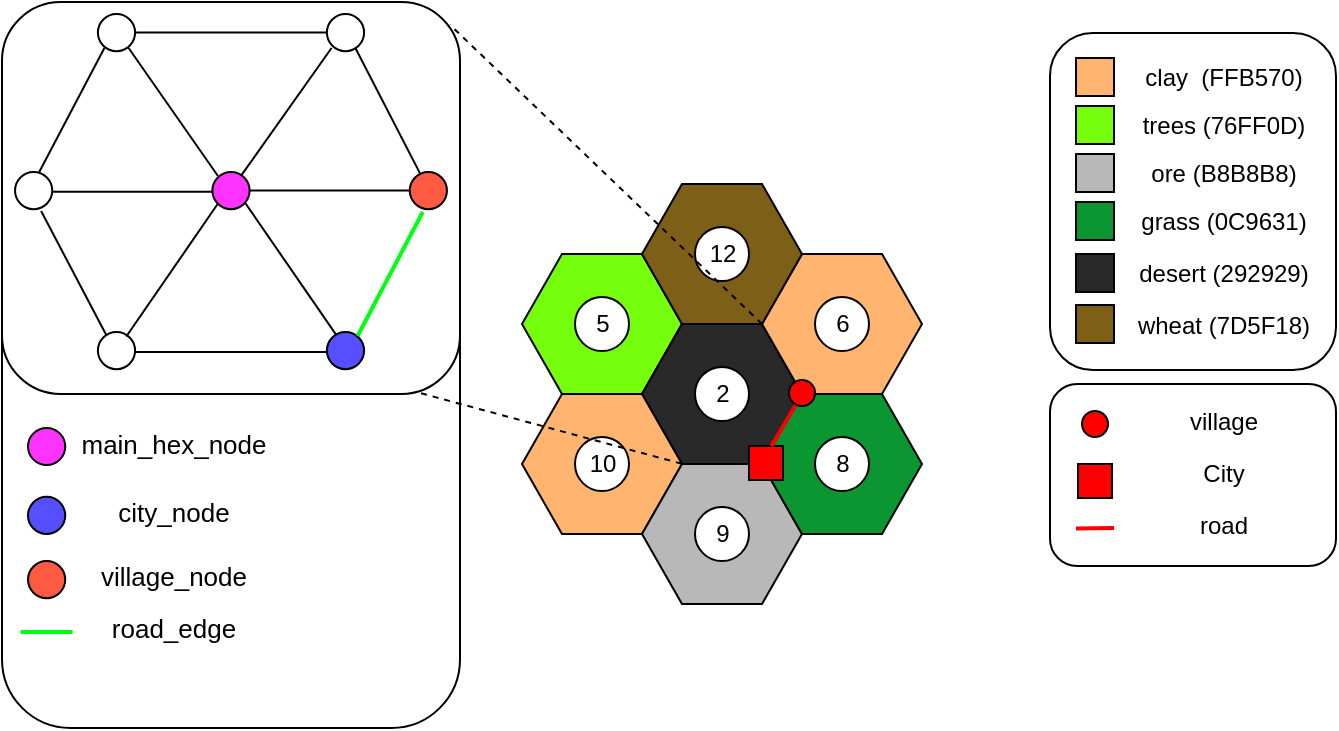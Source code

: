 <mxfile version="23.1.1" type="device">
  <diagram name="Page-1" id="3LR8V53vhSqwHMb5I33U">
    <mxGraphModel dx="683" dy="372" grid="0" gridSize="10" guides="1" tooltips="1" connect="1" arrows="1" fold="1" page="1" pageScale="1" pageWidth="850" pageHeight="1100" math="0" shadow="0">
      <root>
        <mxCell id="0" />
        <mxCell id="1" parent="0" />
        <mxCell id="AJbrOTF5VmKrxKlWtQ_G-77" value="" style="rounded=1;whiteSpace=wrap;html=1;" vertex="1" parent="1">
          <mxGeometry x="140" y="289.5" width="229" height="237.5" as="geometry" />
        </mxCell>
        <mxCell id="AJbrOTF5VmKrxKlWtQ_G-2" value="" style="shape=hexagon;perimeter=hexagonPerimeter2;whiteSpace=wrap;html=1;fixedSize=1;fillColor=#76FF0D;" vertex="1" parent="1">
          <mxGeometry x="400" y="290" width="80" height="70" as="geometry" />
        </mxCell>
        <mxCell id="AJbrOTF5VmKrxKlWtQ_G-3" value="" style="shape=hexagon;perimeter=hexagonPerimeter2;whiteSpace=wrap;html=1;fixedSize=1;fillColor=#292929;" vertex="1" parent="1">
          <mxGeometry x="460" y="325" width="80" height="70" as="geometry" />
        </mxCell>
        <mxCell id="AJbrOTF5VmKrxKlWtQ_G-4" value="" style="shape=hexagon;perimeter=hexagonPerimeter2;whiteSpace=wrap;html=1;fixedSize=1;fillColor=#FFB570;" vertex="1" parent="1">
          <mxGeometry x="400" y="360" width="80" height="70" as="geometry" />
        </mxCell>
        <mxCell id="AJbrOTF5VmKrxKlWtQ_G-5" value="" style="shape=hexagon;perimeter=hexagonPerimeter2;whiteSpace=wrap;html=1;fixedSize=1;fillColor=#B8B8B8;" vertex="1" parent="1">
          <mxGeometry x="460" y="395" width="80" height="70" as="geometry" />
        </mxCell>
        <mxCell id="AJbrOTF5VmKrxKlWtQ_G-6" value="" style="shape=hexagon;perimeter=hexagonPerimeter2;whiteSpace=wrap;html=1;fixedSize=1;fillColor=#0C9631;" vertex="1" parent="1">
          <mxGeometry x="520" y="360" width="80" height="70" as="geometry" />
        </mxCell>
        <mxCell id="AJbrOTF5VmKrxKlWtQ_G-7" value="" style="shape=hexagon;perimeter=hexagonPerimeter2;whiteSpace=wrap;html=1;fixedSize=1;fillColor=#FFB570;" vertex="1" parent="1">
          <mxGeometry x="520" y="290" width="80" height="70" as="geometry" />
        </mxCell>
        <mxCell id="AJbrOTF5VmKrxKlWtQ_G-8" value="" style="shape=hexagon;perimeter=hexagonPerimeter2;whiteSpace=wrap;html=1;fixedSize=1;fillColor=#7D5F18;" vertex="1" parent="1">
          <mxGeometry x="460" y="255" width="80" height="70" as="geometry" />
        </mxCell>
        <mxCell id="AJbrOTF5VmKrxKlWtQ_G-10" value="12" style="ellipse;whiteSpace=wrap;html=1;aspect=fixed;" vertex="1" parent="1">
          <mxGeometry x="486.5" y="276.5" width="27" height="27" as="geometry" />
        </mxCell>
        <mxCell id="AJbrOTF5VmKrxKlWtQ_G-11" value="6" style="ellipse;whiteSpace=wrap;html=1;aspect=fixed;" vertex="1" parent="1">
          <mxGeometry x="546.5" y="311.5" width="27" height="27" as="geometry" />
        </mxCell>
        <mxCell id="AJbrOTF5VmKrxKlWtQ_G-12" value="5" style="ellipse;whiteSpace=wrap;html=1;aspect=fixed;" vertex="1" parent="1">
          <mxGeometry x="426.5" y="311.5" width="27" height="27" as="geometry" />
        </mxCell>
        <mxCell id="AJbrOTF5VmKrxKlWtQ_G-13" value="8" style="ellipse;whiteSpace=wrap;html=1;aspect=fixed;" vertex="1" parent="1">
          <mxGeometry x="546.5" y="381.5" width="27" height="27" as="geometry" />
        </mxCell>
        <mxCell id="AJbrOTF5VmKrxKlWtQ_G-14" value="10" style="ellipse;whiteSpace=wrap;html=1;aspect=fixed;" vertex="1" parent="1">
          <mxGeometry x="426.5" y="381.5" width="27" height="27" as="geometry" />
        </mxCell>
        <mxCell id="AJbrOTF5VmKrxKlWtQ_G-15" value="9" style="ellipse;whiteSpace=wrap;html=1;aspect=fixed;" vertex="1" parent="1">
          <mxGeometry x="486.5" y="416.5" width="27" height="27" as="geometry" />
        </mxCell>
        <mxCell id="AJbrOTF5VmKrxKlWtQ_G-16" value="2" style="ellipse;whiteSpace=wrap;html=1;aspect=fixed;" vertex="1" parent="1">
          <mxGeometry x="486.5" y="346.5" width="27" height="27" as="geometry" />
        </mxCell>
        <mxCell id="AJbrOTF5VmKrxKlWtQ_G-22" value="" style="rounded=1;whiteSpace=wrap;html=1;" vertex="1" parent="1">
          <mxGeometry x="664" y="179.5" width="143" height="168.5" as="geometry" />
        </mxCell>
        <mxCell id="AJbrOTF5VmKrxKlWtQ_G-23" value="" style="whiteSpace=wrap;html=1;aspect=fixed;fillColor=#FFB570;" vertex="1" parent="1">
          <mxGeometry x="677" y="192" width="19" height="19" as="geometry" />
        </mxCell>
        <mxCell id="AJbrOTF5VmKrxKlWtQ_G-24" value="" style="whiteSpace=wrap;html=1;aspect=fixed;fillColor=#76FF0D;" vertex="1" parent="1">
          <mxGeometry x="677" y="216" width="19" height="19" as="geometry" />
        </mxCell>
        <mxCell id="AJbrOTF5VmKrxKlWtQ_G-25" value="" style="whiteSpace=wrap;html=1;aspect=fixed;fillColor=#B8B8B8;" vertex="1" parent="1">
          <mxGeometry x="677" y="240" width="19" height="19" as="geometry" />
        </mxCell>
        <mxCell id="AJbrOTF5VmKrxKlWtQ_G-26" value="" style="whiteSpace=wrap;html=1;aspect=fixed;fillColor=#0C9631;" vertex="1" parent="1">
          <mxGeometry x="677" y="264" width="19" height="19" as="geometry" />
        </mxCell>
        <mxCell id="AJbrOTF5VmKrxKlWtQ_G-27" value="" style="whiteSpace=wrap;html=1;aspect=fixed;fillColor=#292929;" vertex="1" parent="1">
          <mxGeometry x="677" y="290" width="19" height="19" as="geometry" />
        </mxCell>
        <mxCell id="AJbrOTF5VmKrxKlWtQ_G-28" value="" style="whiteSpace=wrap;html=1;aspect=fixed;fillColor=#7D5F18;" vertex="1" parent="1">
          <mxGeometry x="677" y="315.5" width="19" height="19" as="geometry" />
        </mxCell>
        <mxCell id="AJbrOTF5VmKrxKlWtQ_G-29" value="clay&amp;nbsp; (FFB570)" style="text;html=1;strokeColor=none;fillColor=none;align=center;verticalAlign=middle;whiteSpace=wrap;rounded=0;" vertex="1" parent="1">
          <mxGeometry x="700" y="191.5" width="102" height="20" as="geometry" />
        </mxCell>
        <mxCell id="AJbrOTF5VmKrxKlWtQ_G-30" value="trees (76FF0D)" style="text;html=1;strokeColor=none;fillColor=none;align=center;verticalAlign=middle;whiteSpace=wrap;rounded=0;" vertex="1" parent="1">
          <mxGeometry x="700" y="215.5" width="102" height="20" as="geometry" />
        </mxCell>
        <mxCell id="AJbrOTF5VmKrxKlWtQ_G-31" value="ore (B8B8B8)" style="text;html=1;strokeColor=none;fillColor=none;align=center;verticalAlign=middle;whiteSpace=wrap;rounded=0;" vertex="1" parent="1">
          <mxGeometry x="700" y="239.5" width="102" height="20" as="geometry" />
        </mxCell>
        <mxCell id="AJbrOTF5VmKrxKlWtQ_G-32" value="grass (0C9631)" style="text;html=1;strokeColor=none;fillColor=none;align=center;verticalAlign=middle;whiteSpace=wrap;rounded=0;" vertex="1" parent="1">
          <mxGeometry x="700" y="263.5" width="102" height="20" as="geometry" />
        </mxCell>
        <mxCell id="AJbrOTF5VmKrxKlWtQ_G-33" value="desert (292929)" style="text;html=1;strokeColor=none;fillColor=none;align=center;verticalAlign=middle;whiteSpace=wrap;rounded=0;" vertex="1" parent="1">
          <mxGeometry x="700" y="289.5" width="102" height="20" as="geometry" />
        </mxCell>
        <mxCell id="AJbrOTF5VmKrxKlWtQ_G-34" value="wheat (7D5F18)" style="text;html=1;strokeColor=none;fillColor=none;align=center;verticalAlign=middle;whiteSpace=wrap;rounded=0;" vertex="1" parent="1">
          <mxGeometry x="700" y="315.5" width="102" height="20" as="geometry" />
        </mxCell>
        <mxCell id="AJbrOTF5VmKrxKlWtQ_G-36" value="" style="rounded=1;whiteSpace=wrap;html=1;" vertex="1" parent="1">
          <mxGeometry x="664" y="355" width="143" height="91" as="geometry" />
        </mxCell>
        <mxCell id="AJbrOTF5VmKrxKlWtQ_G-37" value="" style="whiteSpace=wrap;html=1;aspect=fixed;fillColor=#FF0000;" vertex="1" parent="1">
          <mxGeometry x="513.5" y="386" width="17" height="17" as="geometry" />
        </mxCell>
        <mxCell id="AJbrOTF5VmKrxKlWtQ_G-38" value="" style="ellipse;whiteSpace=wrap;html=1;aspect=fixed;fillColor=#FF0000;" vertex="1" parent="1">
          <mxGeometry x="533.5" y="353" width="13" height="13" as="geometry" />
        </mxCell>
        <mxCell id="AJbrOTF5VmKrxKlWtQ_G-39" value="" style="endArrow=none;html=1;rounded=1;strokeColor=#FF0000;exitX=0.059;exitY=0.378;exitDx=0;exitDy=0;exitPerimeter=0;entryX=0.21;entryY=0.087;entryDx=0;entryDy=0;entryPerimeter=0;curved=0;strokeWidth=2;" edge="1" parent="1">
          <mxGeometry width="50" height="50" relative="1" as="geometry">
            <mxPoint x="524.72" y="385.96" as="sourcePoint" />
            <mxPoint x="536.8" y="365.59" as="targetPoint" />
          </mxGeometry>
        </mxCell>
        <mxCell id="AJbrOTF5VmKrxKlWtQ_G-40" value="" style="ellipse;whiteSpace=wrap;html=1;aspect=fixed;fillColor=#FF0000;" vertex="1" parent="1">
          <mxGeometry x="680" y="368.5" width="13" height="13" as="geometry" />
        </mxCell>
        <mxCell id="AJbrOTF5VmKrxKlWtQ_G-41" value="" style="whiteSpace=wrap;html=1;aspect=fixed;fillColor=#FF0000;" vertex="1" parent="1">
          <mxGeometry x="678" y="395" width="17" height="17" as="geometry" />
        </mxCell>
        <mxCell id="AJbrOTF5VmKrxKlWtQ_G-42" value="" style="endArrow=none;html=1;rounded=1;strokeColor=#FF0000;exitX=0.059;exitY=0.378;exitDx=0;exitDy=0;exitPerimeter=0;curved=0;strokeWidth=2;" edge="1" parent="1">
          <mxGeometry width="50" height="50" relative="1" as="geometry">
            <mxPoint x="696" y="427" as="sourcePoint" />
            <mxPoint x="677" y="427.271" as="targetPoint" />
          </mxGeometry>
        </mxCell>
        <mxCell id="AJbrOTF5VmKrxKlWtQ_G-43" value="village" style="text;html=1;strokeColor=none;fillColor=none;align=center;verticalAlign=middle;whiteSpace=wrap;rounded=0;" vertex="1" parent="1">
          <mxGeometry x="700" y="364" width="102" height="20" as="geometry" />
        </mxCell>
        <mxCell id="AJbrOTF5VmKrxKlWtQ_G-44" value="City" style="text;html=1;strokeColor=none;fillColor=none;align=center;verticalAlign=middle;whiteSpace=wrap;rounded=0;" vertex="1" parent="1">
          <mxGeometry x="700" y="390" width="102" height="20" as="geometry" />
        </mxCell>
        <mxCell id="AJbrOTF5VmKrxKlWtQ_G-45" value="road" style="text;html=1;strokeColor=none;fillColor=none;align=center;verticalAlign=middle;whiteSpace=wrap;rounded=0;" vertex="1" parent="1">
          <mxGeometry x="700" y="416" width="102" height="20" as="geometry" />
        </mxCell>
        <mxCell id="AJbrOTF5VmKrxKlWtQ_G-71" value="&lt;div style=&quot;font-size: 13px;&quot;&gt;&lt;font style=&quot;font-size: 13px;&quot;&gt;main_hex_node&lt;/font&gt;&lt;/div&gt;" style="text;html=1;strokeColor=none;fillColor=none;align=center;verticalAlign=middle;whiteSpace=wrap;rounded=0;fontSize=13;" vertex="1" parent="1">
          <mxGeometry x="184" y="373.5" width="84" height="22.75" as="geometry" />
        </mxCell>
        <mxCell id="AJbrOTF5VmKrxKlWtQ_G-73" value="" style="group" vertex="1" connectable="0" parent="1">
          <mxGeometry x="140" y="164" width="229" height="196" as="geometry" />
        </mxCell>
        <mxCell id="AJbrOTF5VmKrxKlWtQ_G-47" value="" style="rounded=1;whiteSpace=wrap;html=1;" vertex="1" parent="AJbrOTF5VmKrxKlWtQ_G-73">
          <mxGeometry width="229" height="196" as="geometry" />
        </mxCell>
        <mxCell id="AJbrOTF5VmKrxKlWtQ_G-48" value="" style="ellipse;whiteSpace=wrap;html=1;aspect=fixed;fillColor=#FF33FF;" vertex="1" parent="AJbrOTF5VmKrxKlWtQ_G-73">
          <mxGeometry x="105.191" y="85" width="18.618" height="18.618" as="geometry" />
        </mxCell>
        <mxCell id="AJbrOTF5VmKrxKlWtQ_G-49" value="" style="ellipse;whiteSpace=wrap;html=1;aspect=fixed;" vertex="1" parent="AJbrOTF5VmKrxKlWtQ_G-73">
          <mxGeometry x="162.441" y="6" width="18.618" height="18.618" as="geometry" />
        </mxCell>
        <mxCell id="AJbrOTF5VmKrxKlWtQ_G-50" value="" style="ellipse;whiteSpace=wrap;html=1;aspect=fixed;" vertex="1" parent="AJbrOTF5VmKrxKlWtQ_G-73">
          <mxGeometry x="47.941" y="6" width="18.618" height="18.618" as="geometry" />
        </mxCell>
        <mxCell id="AJbrOTF5VmKrxKlWtQ_G-51" value="" style="ellipse;whiteSpace=wrap;html=1;aspect=fixed;fillColor=#FF5B42;" vertex="1" parent="AJbrOTF5VmKrxKlWtQ_G-73">
          <mxGeometry x="203.866" y="85" width="18.618" height="18.618" as="geometry" />
        </mxCell>
        <mxCell id="AJbrOTF5VmKrxKlWtQ_G-52" value="" style="ellipse;whiteSpace=wrap;html=1;aspect=fixed;" vertex="1" parent="AJbrOTF5VmKrxKlWtQ_G-73">
          <mxGeometry x="6.516" y="85" width="18.618" height="18.618" as="geometry" />
        </mxCell>
        <mxCell id="AJbrOTF5VmKrxKlWtQ_G-54" value="" style="ellipse;whiteSpace=wrap;html=1;aspect=fixed;fillColor=#554FFF;" vertex="1" parent="AJbrOTF5VmKrxKlWtQ_G-73">
          <mxGeometry x="162.441" y="165" width="18.618" height="18.618" as="geometry" />
        </mxCell>
        <mxCell id="AJbrOTF5VmKrxKlWtQ_G-55" value="" style="ellipse;whiteSpace=wrap;html=1;aspect=fixed;" vertex="1" parent="AJbrOTF5VmKrxKlWtQ_G-73">
          <mxGeometry x="47.941" y="165" width="18.618" height="18.618" as="geometry" />
        </mxCell>
        <mxCell id="AJbrOTF5VmKrxKlWtQ_G-59" value="" style="endArrow=none;html=1;rounded=0;entryX=0;entryY=0.5;entryDx=0;entryDy=0;exitX=1;exitY=0.5;exitDx=0;exitDy=0;" edge="1" parent="AJbrOTF5VmKrxKlWtQ_G-73" source="AJbrOTF5VmKrxKlWtQ_G-50" target="AJbrOTF5VmKrxKlWtQ_G-49">
          <mxGeometry width="50" height="50" relative="1" as="geometry">
            <mxPoint x="94.951" y="61" as="sourcePoint" />
            <mxPoint x="141.496" y="11" as="targetPoint" />
          </mxGeometry>
        </mxCell>
        <mxCell id="AJbrOTF5VmKrxKlWtQ_G-60" value="" style="endArrow=none;html=1;rounded=0;entryX=0;entryY=0.5;entryDx=0;entryDy=0;exitX=1;exitY=0.5;exitDx=0;exitDy=0;" edge="1" parent="AJbrOTF5VmKrxKlWtQ_G-73">
          <mxGeometry width="50" height="50" relative="1" as="geometry">
            <mxPoint x="66.559" y="175" as="sourcePoint" />
            <mxPoint x="162.441" y="175" as="targetPoint" />
          </mxGeometry>
        </mxCell>
        <mxCell id="AJbrOTF5VmKrxKlWtQ_G-61" value="" style="endArrow=none;html=1;rounded=0;entryX=0.283;entryY=0.05;entryDx=0;entryDy=0;exitX=0.758;exitY=0.9;exitDx=0;exitDy=0;entryPerimeter=0;exitPerimeter=0;" edge="1" parent="AJbrOTF5VmKrxKlWtQ_G-73" source="AJbrOTF5VmKrxKlWtQ_G-49" target="AJbrOTF5VmKrxKlWtQ_G-51">
          <mxGeometry width="50" height="50" relative="1" as="geometry">
            <mxPoint x="118.224" y="48" as="sourcePoint" />
            <mxPoint x="214.106" y="48" as="targetPoint" />
          </mxGeometry>
        </mxCell>
        <mxCell id="AJbrOTF5VmKrxKlWtQ_G-62" value="" style="endArrow=none;html=1;rounded=0;entryX=0.283;entryY=0.05;entryDx=0;entryDy=0;exitX=0.758;exitY=0.9;exitDx=0;exitDy=0;entryPerimeter=0;exitPerimeter=0;" edge="1" parent="AJbrOTF5VmKrxKlWtQ_G-73">
          <mxGeometry width="50" height="50" relative="1" as="geometry">
            <mxPoint x="19.549" y="104.5" as="sourcePoint" />
            <mxPoint x="52.13" y="166.5" as="targetPoint" />
          </mxGeometry>
        </mxCell>
        <mxCell id="AJbrOTF5VmKrxKlWtQ_G-63" value="" style="endArrow=none;html=1;rounded=0;entryX=0.283;entryY=0.05;entryDx=0;entryDy=0;exitX=0.758;exitY=0.9;exitDx=0;exitDy=0;entryPerimeter=0;exitPerimeter=0;strokeColor=#00FF11;strokeWidth=2;" edge="1" parent="AJbrOTF5VmKrxKlWtQ_G-73">
          <mxGeometry width="50" height="50" relative="1" as="geometry">
            <mxPoint x="210.382" y="105" as="sourcePoint" />
            <mxPoint x="177.801" y="167" as="targetPoint" />
          </mxGeometry>
        </mxCell>
        <mxCell id="AJbrOTF5VmKrxKlWtQ_G-64" value="" style="endArrow=none;html=1;rounded=0;entryX=0.283;entryY=0.05;entryDx=0;entryDy=0;exitX=0.758;exitY=0.9;exitDx=0;exitDy=0;entryPerimeter=0;exitPerimeter=0;" edge="1" parent="AJbrOTF5VmKrxKlWtQ_G-73">
          <mxGeometry width="50" height="50" relative="1" as="geometry">
            <mxPoint x="51.199" y="23" as="sourcePoint" />
            <mxPoint x="18.618" y="85" as="targetPoint" />
          </mxGeometry>
        </mxCell>
        <mxCell id="AJbrOTF5VmKrxKlWtQ_G-65" value="" style="endArrow=none;html=1;rounded=0;entryX=0.781;entryY=0.086;entryDx=0;entryDy=0;entryPerimeter=0;" edge="1" parent="AJbrOTF5VmKrxKlWtQ_G-73" target="AJbrOTF5VmKrxKlWtQ_G-48">
          <mxGeometry width="50" height="50" relative="1" as="geometry">
            <mxPoint x="164.768" y="23" as="sourcePoint" />
            <mxPoint x="121.016" y="88" as="targetPoint" />
          </mxGeometry>
        </mxCell>
        <mxCell id="AJbrOTF5VmKrxKlWtQ_G-66" value="" style="endArrow=none;html=1;rounded=0;entryX=0.763;entryY=0.121;entryDx=0;entryDy=0;entryPerimeter=0;exitX=0;exitY=1;exitDx=0;exitDy=0;" edge="1" parent="AJbrOTF5VmKrxKlWtQ_G-73" source="AJbrOTF5VmKrxKlWtQ_G-48" target="AJbrOTF5VmKrxKlWtQ_G-55">
          <mxGeometry width="50" height="50" relative="1" as="geometry">
            <mxPoint x="107.984" y="101.5" as="sourcePoint" />
            <mxPoint x="64.232" y="166.5" as="targetPoint" />
          </mxGeometry>
        </mxCell>
        <mxCell id="AJbrOTF5VmKrxKlWtQ_G-67" value="" style="endArrow=none;html=1;rounded=0;entryX=0.241;entryY=0.063;entryDx=0;entryDy=0;entryPerimeter=0;exitX=0.882;exitY=0.832;exitDx=0;exitDy=0;exitPerimeter=0;" edge="1" parent="AJbrOTF5VmKrxKlWtQ_G-73" source="AJbrOTF5VmKrxKlWtQ_G-48" target="AJbrOTF5VmKrxKlWtQ_G-54">
          <mxGeometry width="50" height="50" relative="1" as="geometry">
            <mxPoint x="121.016" y="102.5" as="sourcePoint" />
            <mxPoint x="165.699" y="166.5" as="targetPoint" />
          </mxGeometry>
        </mxCell>
        <mxCell id="AJbrOTF5VmKrxKlWtQ_G-68" value="" style="endArrow=none;html=1;rounded=0;entryX=0.241;entryY=0.063;entryDx=0;entryDy=0;entryPerimeter=0;exitX=0.882;exitY=0.832;exitDx=0;exitDy=0;exitPerimeter=0;" edge="1" parent="AJbrOTF5VmKrxKlWtQ_G-73">
          <mxGeometry width="50" height="50" relative="1" as="geometry">
            <mxPoint x="63.301" y="23" as="sourcePoint" />
            <mxPoint x="107.984" y="87" as="targetPoint" />
          </mxGeometry>
        </mxCell>
        <mxCell id="AJbrOTF5VmKrxKlWtQ_G-69" value="" style="endArrow=none;html=1;rounded=0;entryX=0;entryY=0.5;entryDx=0;entryDy=0;exitX=1;exitY=0.5;exitDx=0;exitDy=0;" edge="1" parent="AJbrOTF5VmKrxKlWtQ_G-73" source="AJbrOTF5VmKrxKlWtQ_G-48" target="AJbrOTF5VmKrxKlWtQ_G-51">
          <mxGeometry width="50" height="50" relative="1" as="geometry">
            <mxPoint x="102.398" y="108" as="sourcePoint" />
            <mxPoint x="148.943" y="58" as="targetPoint" />
          </mxGeometry>
        </mxCell>
        <mxCell id="AJbrOTF5VmKrxKlWtQ_G-70" value="" style="endArrow=none;html=1;rounded=0;entryX=0;entryY=0.5;entryDx=0;entryDy=0;exitX=1;exitY=0.5;exitDx=0;exitDy=0;" edge="1" parent="AJbrOTF5VmKrxKlWtQ_G-73">
          <mxGeometry width="50" height="50" relative="1" as="geometry">
            <mxPoint x="25.134" y="94.88" as="sourcePoint" />
            <mxPoint x="105.191" y="94.88" as="targetPoint" />
          </mxGeometry>
        </mxCell>
        <mxCell id="AJbrOTF5VmKrxKlWtQ_G-74" value="" style="endArrow=none;dashed=1;html=1;rounded=0;entryX=0.978;entryY=0.058;entryDx=0;entryDy=0;entryPerimeter=0;exitX=0;exitY=0.5;exitDx=0;exitDy=0;" edge="1" parent="1" source="AJbrOTF5VmKrxKlWtQ_G-7" target="AJbrOTF5VmKrxKlWtQ_G-47">
          <mxGeometry width="50" height="50" relative="1" as="geometry">
            <mxPoint x="234" y="328" as="sourcePoint" />
            <mxPoint x="284" y="278" as="targetPoint" />
          </mxGeometry>
        </mxCell>
        <mxCell id="AJbrOTF5VmKrxKlWtQ_G-75" value="" style="endArrow=none;dashed=1;html=1;rounded=0;entryX=0.905;entryY=0.995;entryDx=0;entryDy=0;entryPerimeter=0;exitX=0.248;exitY=0.998;exitDx=0;exitDy=0;exitPerimeter=0;" edge="1" parent="1" source="AJbrOTF5VmKrxKlWtQ_G-3" target="AJbrOTF5VmKrxKlWtQ_G-47">
          <mxGeometry width="50" height="50" relative="1" as="geometry">
            <mxPoint x="464" y="426.5" as="sourcePoint" />
            <mxPoint x="308" y="276.5" as="targetPoint" />
          </mxGeometry>
        </mxCell>
        <mxCell id="AJbrOTF5VmKrxKlWtQ_G-78" value="" style="ellipse;whiteSpace=wrap;html=1;aspect=fixed;fillColor=#FF33FF;" vertex="1" parent="1">
          <mxGeometry x="153.001" y="376.94" width="18.618" height="18.618" as="geometry" />
        </mxCell>
        <mxCell id="AJbrOTF5VmKrxKlWtQ_G-79" value="" style="ellipse;whiteSpace=wrap;html=1;aspect=fixed;fillColor=#554FFF;" vertex="1" parent="1">
          <mxGeometry x="153.001" y="411.38" width="18.618" height="18.618" as="geometry" />
        </mxCell>
        <mxCell id="AJbrOTF5VmKrxKlWtQ_G-80" value="" style="ellipse;whiteSpace=wrap;html=1;aspect=fixed;fillColor=#FF5B42;" vertex="1" parent="1">
          <mxGeometry x="153.006" y="443.5" width="18.618" height="18.618" as="geometry" />
        </mxCell>
        <mxCell id="AJbrOTF5VmKrxKlWtQ_G-83" value="" style="endArrow=none;html=1;rounded=0;strokeColor=#00FF11;strokeWidth=2;" edge="1" parent="1">
          <mxGeometry width="50" height="50" relative="1" as="geometry">
            <mxPoint x="175.31" y="479" as="sourcePoint" />
            <mxPoint x="149.31" y="479" as="targetPoint" />
          </mxGeometry>
        </mxCell>
        <mxCell id="AJbrOTF5VmKrxKlWtQ_G-84" value="city_node" style="text;html=1;strokeColor=none;fillColor=none;align=center;verticalAlign=middle;whiteSpace=wrap;rounded=0;fontSize=13;" vertex="1" parent="1">
          <mxGeometry x="184" y="407.94" width="84" height="22.75" as="geometry" />
        </mxCell>
        <mxCell id="AJbrOTF5VmKrxKlWtQ_G-85" value="village_node" style="text;html=1;strokeColor=none;fillColor=none;align=center;verticalAlign=middle;whiteSpace=wrap;rounded=0;fontSize=13;" vertex="1" parent="1">
          <mxGeometry x="184" y="440.06" width="84" height="22.75" as="geometry" />
        </mxCell>
        <mxCell id="AJbrOTF5VmKrxKlWtQ_G-86" value="&lt;div style=&quot;font-size: 13px;&quot;&gt;road_edge&lt;br style=&quot;font-size: 13px;&quot;&gt;&lt;/div&gt;" style="text;html=1;strokeColor=none;fillColor=none;align=center;verticalAlign=middle;whiteSpace=wrap;rounded=0;fontSize=13;" vertex="1" parent="1">
          <mxGeometry x="184" y="465.63" width="84" height="22.75" as="geometry" />
        </mxCell>
      </root>
    </mxGraphModel>
  </diagram>
</mxfile>
